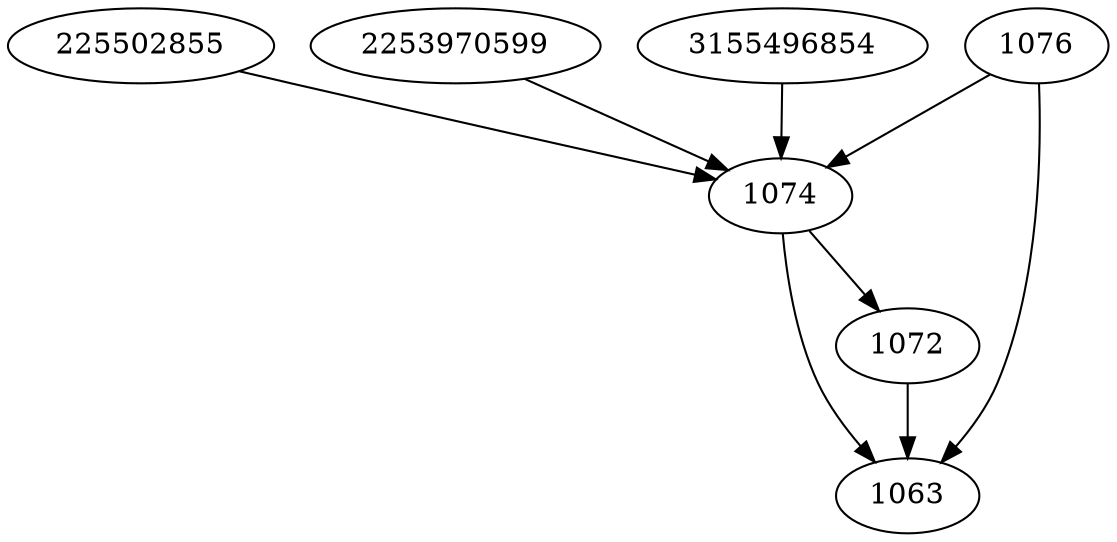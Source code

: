 strict digraph  {
225502855;
1063;
2253970599;
1072;
1074;
1076;
3155496854;
225502855 -> 1074;
2253970599 -> 1074;
1072 -> 1063;
1074 -> 1072;
1074 -> 1063;
1076 -> 1063;
1076 -> 1074;
3155496854 -> 1074;
}
